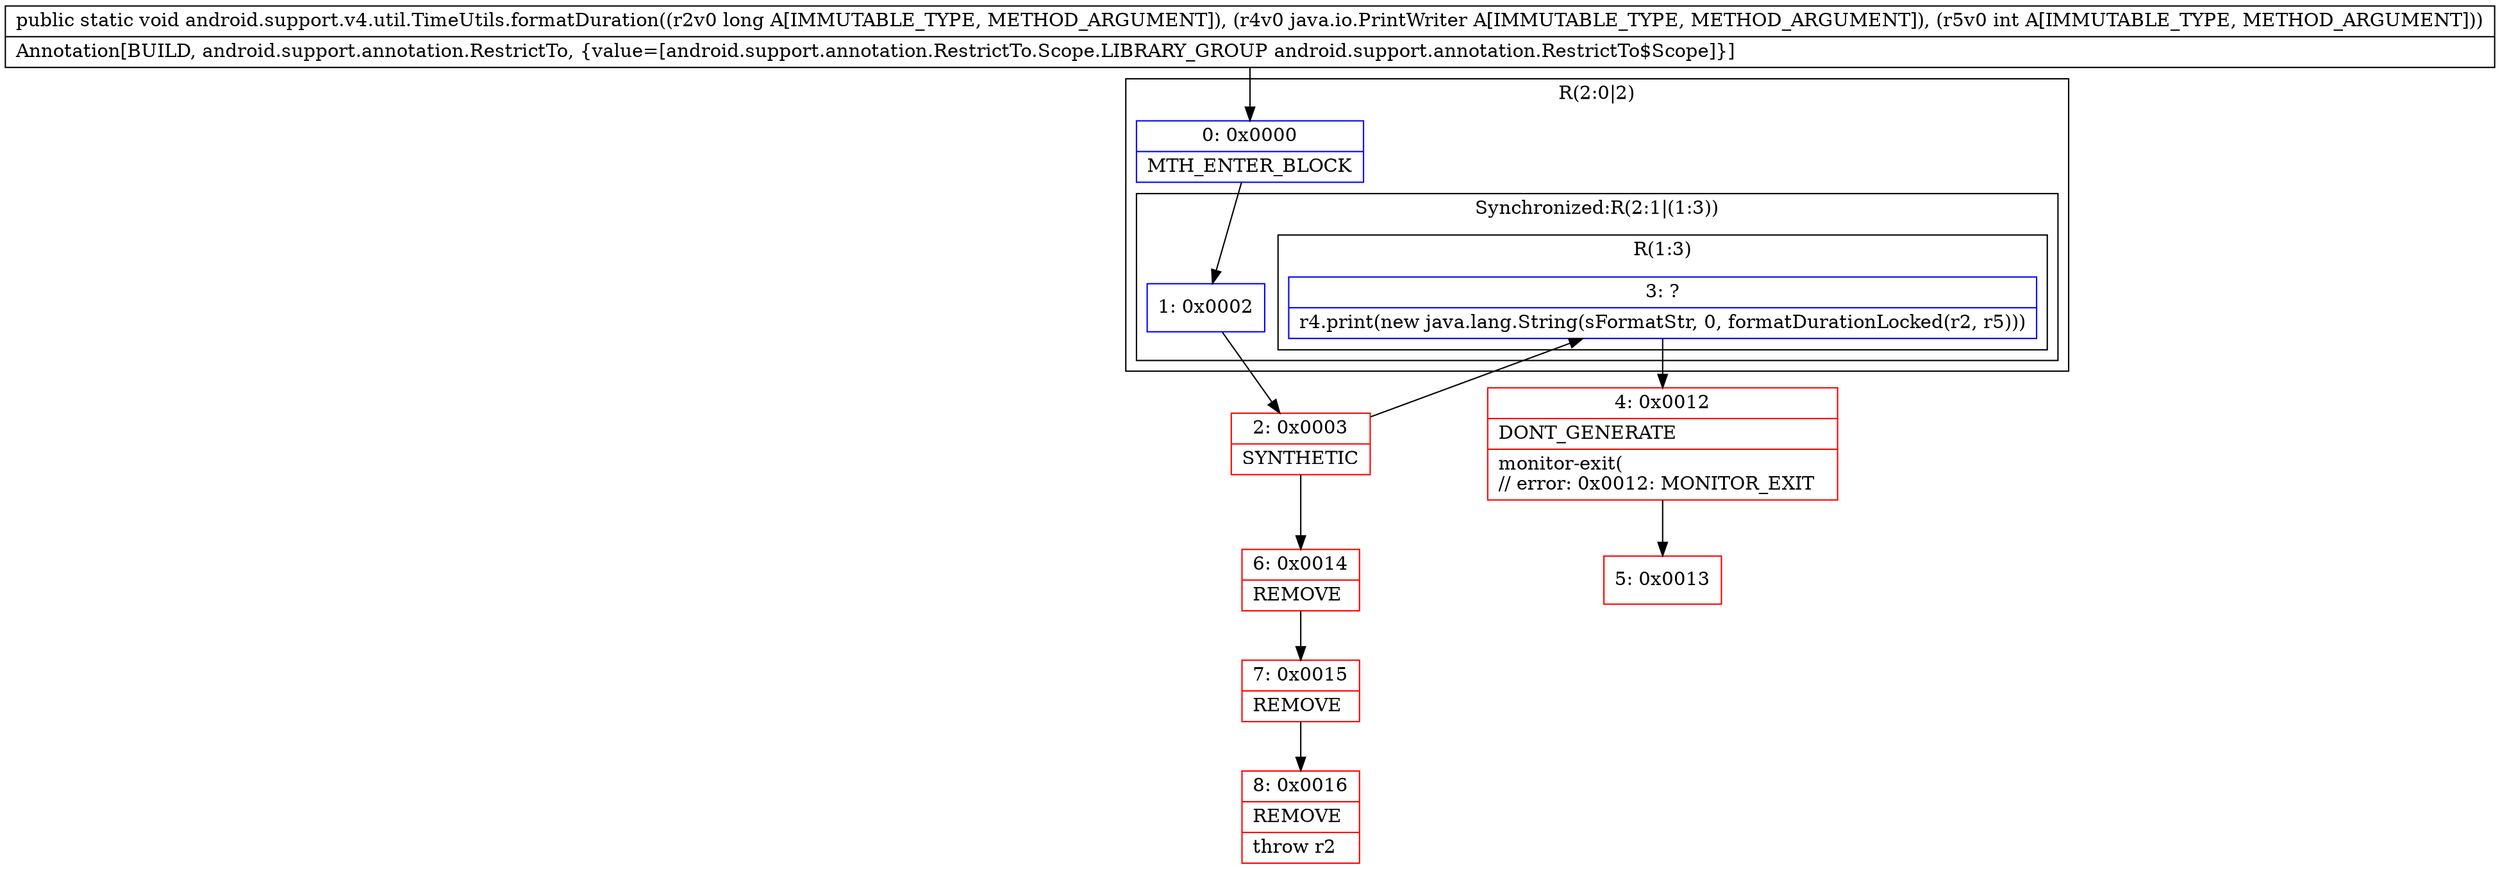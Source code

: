 digraph "CFG forandroid.support.v4.util.TimeUtils.formatDuration(JLjava\/io\/PrintWriter;I)V" {
subgraph cluster_Region_1218271443 {
label = "R(2:0|2)";
node [shape=record,color=blue];
Node_0 [shape=record,label="{0\:\ 0x0000|MTH_ENTER_BLOCK\l}"];
subgraph cluster_SynchronizedRegion_1546717468 {
label = "Synchronized:R(2:1|(1:3))";
node [shape=record,color=blue];
Node_1 [shape=record,label="{1\:\ 0x0002}"];
subgraph cluster_Region_1180174069 {
label = "R(1:3)";
node [shape=record,color=blue];
Node_3 [shape=record,label="{3\:\ ?|r4.print(new java.lang.String(sFormatStr, 0, formatDurationLocked(r2, r5)))\l}"];
}
}
}
Node_2 [shape=record,color=red,label="{2\:\ 0x0003|SYNTHETIC\l}"];
Node_4 [shape=record,color=red,label="{4\:\ 0x0012|DONT_GENERATE\l|monitor\-exit(\l\/\/ error: 0x0012: MONITOR_EXIT  \l}"];
Node_5 [shape=record,color=red,label="{5\:\ 0x0013}"];
Node_6 [shape=record,color=red,label="{6\:\ 0x0014|REMOVE\l}"];
Node_7 [shape=record,color=red,label="{7\:\ 0x0015|REMOVE\l}"];
Node_8 [shape=record,color=red,label="{8\:\ 0x0016|REMOVE\l|throw r2\l}"];
MethodNode[shape=record,label="{public static void android.support.v4.util.TimeUtils.formatDuration((r2v0 long A[IMMUTABLE_TYPE, METHOD_ARGUMENT]), (r4v0 java.io.PrintWriter A[IMMUTABLE_TYPE, METHOD_ARGUMENT]), (r5v0 int A[IMMUTABLE_TYPE, METHOD_ARGUMENT]))  | Annotation[BUILD, android.support.annotation.RestrictTo, \{value=[android.support.annotation.RestrictTo.Scope.LIBRARY_GROUP android.support.annotation.RestrictTo$Scope]\}]\l}"];
MethodNode -> Node_0;
Node_0 -> Node_1;
Node_1 -> Node_2;
Node_3 -> Node_4;
Node_2 -> Node_3;
Node_2 -> Node_6;
Node_4 -> Node_5;
Node_6 -> Node_7;
Node_7 -> Node_8;
}

